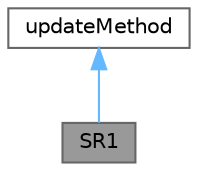 digraph "SR1"
{
 // LATEX_PDF_SIZE
  bgcolor="transparent";
  edge [fontname=Helvetica,fontsize=10,labelfontname=Helvetica,labelfontsize=10];
  node [fontname=Helvetica,fontsize=10,shape=box,height=0.2,width=0.4];
  Node1 [id="Node000001",label="SR1",height=0.2,width=0.4,color="gray40", fillcolor="grey60", style="filled", fontcolor="black",tooltip="The quasi-Newton Symmetric Rank One formula."];
  Node2 -> Node1 [id="edge1_Node000001_Node000002",dir="back",color="steelblue1",style="solid",tooltip=" "];
  Node2 [id="Node000002",label="updateMethod",height=0.2,width=0.4,color="gray40", fillcolor="white", style="filled",URL="$classFoam_1_1updateMethod.html",tooltip="Abstract base class for optimisation methods."];
}
